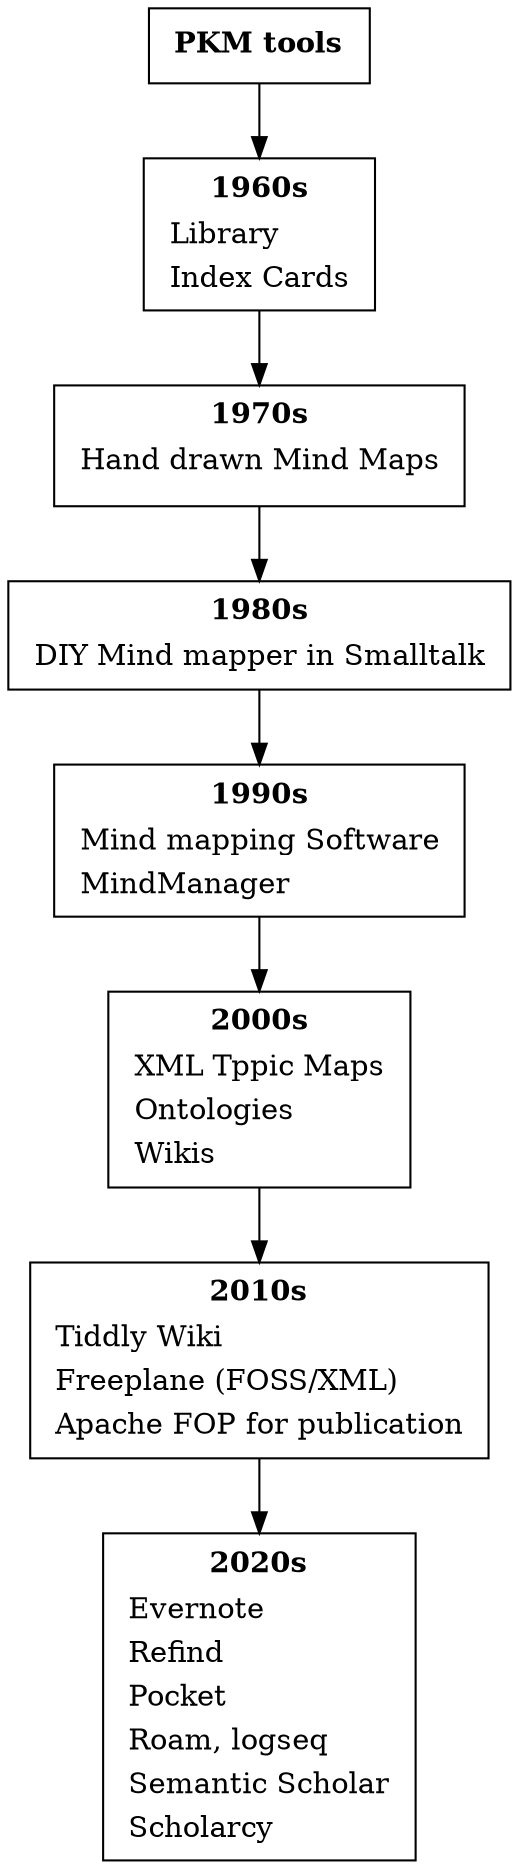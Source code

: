 digraph {
    0 [label = <<TABLE border="0"><TR><TD  ALIGN="CENTER"><B>PKM tools</B></TD></TR></TABLE>>] [shape=rect];
    1 [label = <<TABLE border="0"><TR><TD  ALIGN="CENTER"><B>1960s</B></TD></TR><TR><TD  ALIGN="LEFT">Library</TD></TR><TR><TD  ALIGN="LEFT">Index Cards</TD></TR></TABLE>>] [shape=rect];
    2 [label = <<TABLE border="0"><TR><TD  ALIGN="CENTER"><B>1970s</B></TD></TR><TR><TD  ALIGN="LEFT">Hand drawn Mind Maps</TD></TR><TR><TD  ALIGN="LEFT"></TD></TR></TABLE>>] [shape=rect];
    3 [label = <<TABLE border="0"><TR><TD  ALIGN="CENTER"><B>1980s</B></TD></TR><TR><TD  ALIGN="LEFT">DIY Mind mapper in Smalltalk</TD></TR></TABLE>>] [shape=rect];
    4 [label = <<TABLE border="0"><TR><TD  ALIGN="CENTER"><B>1990s</B></TD></TR><TR><TD  ALIGN="LEFT">Mind mapping Software</TD></TR><TR><TD  ALIGN="LEFT">MindManager</TD></TR></TABLE>>] [shape=rect];
    5 [label = <<TABLE border="0"><TR><TD  ALIGN="CENTER"><B>2000s</B></TD></TR><TR><TD  ALIGN="LEFT">XML Tppic Maps</TD></TR><TR><TD  ALIGN="LEFT">Ontologies</TD></TR><TR><TD  ALIGN="LEFT">Wikis</TD></TR></TABLE>>] [shape=rect];
    6 [label = <<TABLE border="0"><TR><TD  ALIGN="CENTER"><B>2010s</B></TD></TR><TR><TD  ALIGN="LEFT">Tiddly Wiki</TD></TR><TR><TD  ALIGN="LEFT">Freeplane (FOSS/XML)</TD></TR><TR><TD  ALIGN="LEFT">Apache FOP for publication</TD></TR></TABLE>>] [shape=rect];
    7 [label = <<TABLE border="0"><TR><TD  ALIGN="CENTER"><B>2020s</B></TD></TR><TR><TD  ALIGN="LEFT">Evernote</TD></TR><TR><TD  ALIGN="LEFT">Refind</TD></TR><TR><TD  ALIGN="LEFT">Pocket</TD></TR><TR><TD  ALIGN="LEFT">Roam, logseq</TD></TR><TR><TD  ALIGN="LEFT">Semantic Scholar</TD></TR><TR><TD  ALIGN="LEFT">Scholarcy</TD></TR></TABLE>>] [shape=rect];
    6 -> 7;
    5 -> 6;
    4 -> 5;
    3 -> 4;
    2 -> 3;
    1 -> 2;
    0 -> 1;
}